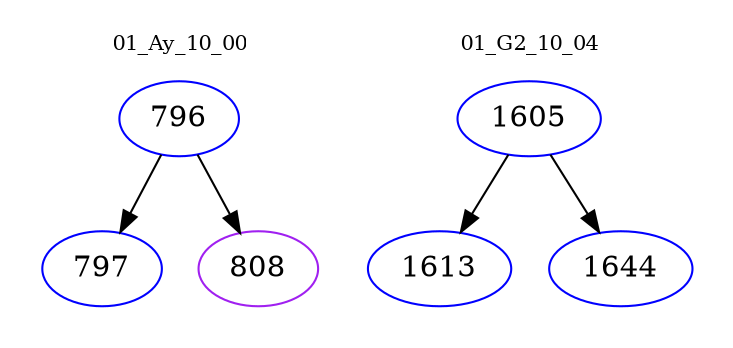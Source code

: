 digraph{
subgraph cluster_0 {
color = white
label = "01_Ay_10_00";
fontsize=10;
T0_796 [label="796", color="blue"]
T0_796 -> T0_797 [color="black"]
T0_797 [label="797", color="blue"]
T0_796 -> T0_808 [color="black"]
T0_808 [label="808", color="purple"]
}
subgraph cluster_1 {
color = white
label = "01_G2_10_04";
fontsize=10;
T1_1605 [label="1605", color="blue"]
T1_1605 -> T1_1613 [color="black"]
T1_1613 [label="1613", color="blue"]
T1_1605 -> T1_1644 [color="black"]
T1_1644 [label="1644", color="blue"]
}
}
